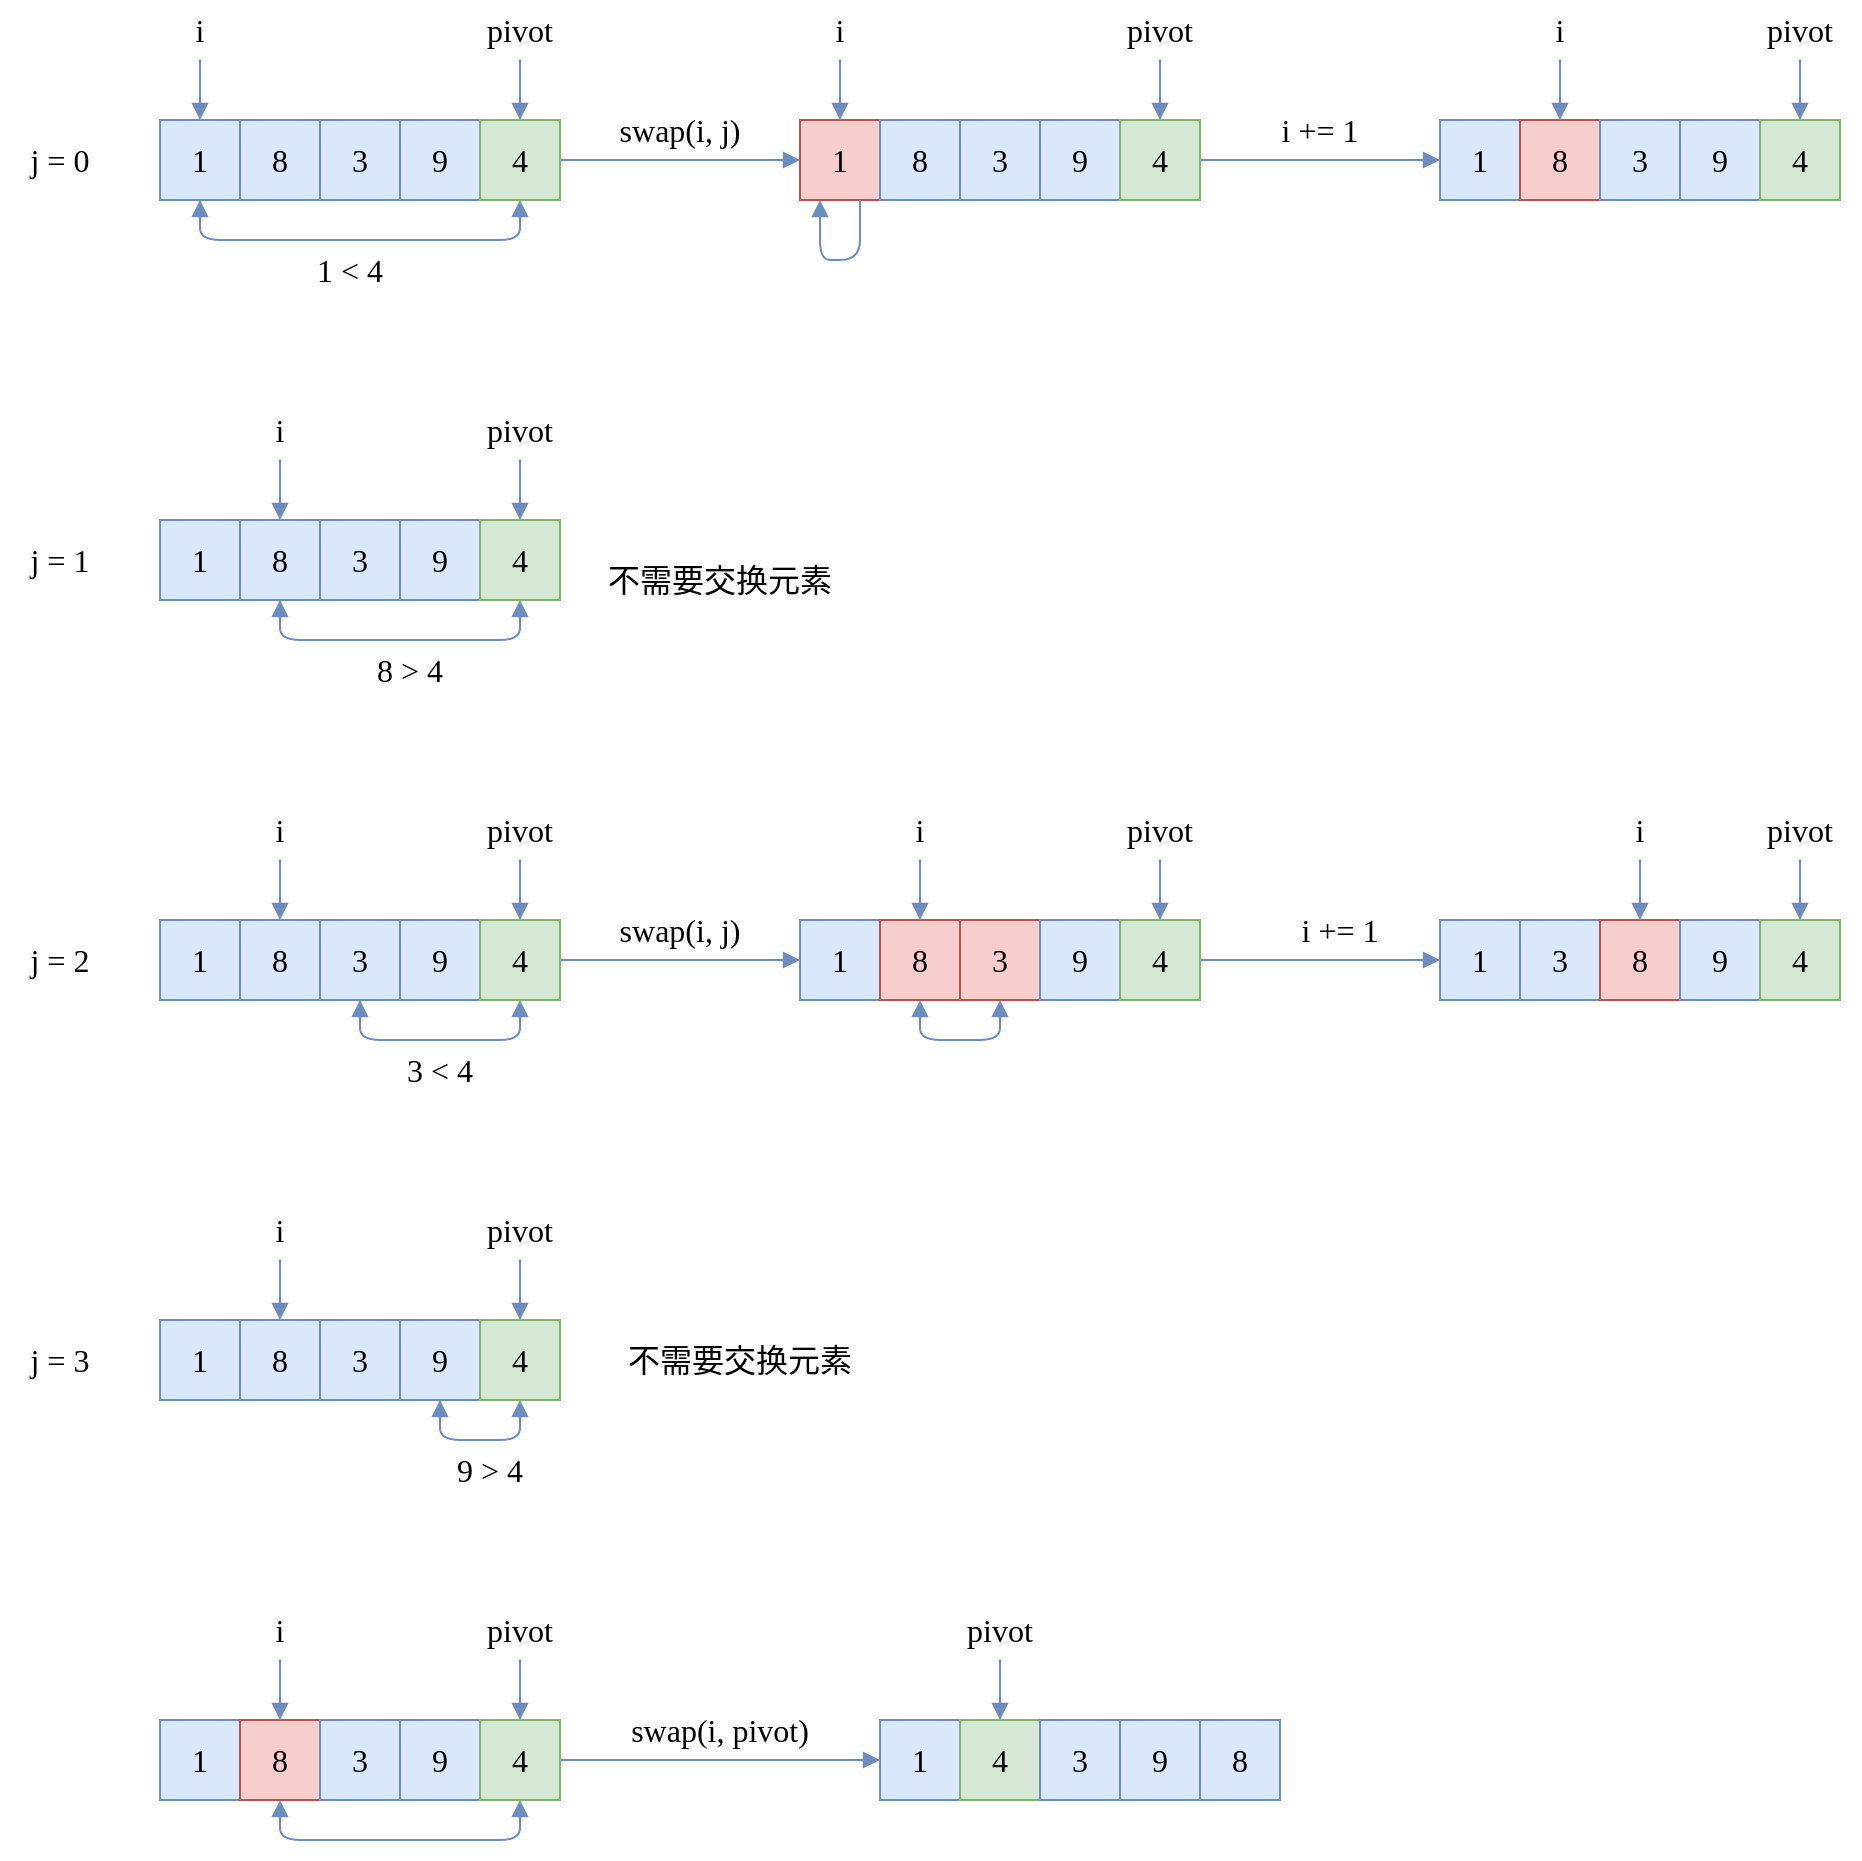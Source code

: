 <mxfile version="24.2.5" type="device">
  <diagram name="Page-1" id="UswiV8kJdXYd4FI-y-HA">
    <mxGraphModel dx="1434" dy="835" grid="1" gridSize="10" guides="1" tooltips="1" connect="1" arrows="1" fold="1" page="1" pageScale="1" pageWidth="850" pageHeight="1100" math="0" shadow="0">
      <root>
        <mxCell id="0" />
        <mxCell id="1" parent="0" />
        <mxCell id="gYxAc6ppp29BtzVol7dR-1" value="1" style="rounded=0;whiteSpace=wrap;html=1;shadow=0;strokeColor=#6c8ebf;strokeWidth=1;fontFamily=Ubuntu;fontSize=16;fontStyle=0;fillColor=#dae8fc;" vertex="1" parent="1">
          <mxGeometry x="320" y="440" width="40" height="40" as="geometry" />
        </mxCell>
        <mxCell id="gYxAc6ppp29BtzVol7dR-2" value="8" style="rounded=0;whiteSpace=wrap;html=1;shadow=0;strokeColor=#6c8ebf;strokeWidth=1;fontFamily=Ubuntu;fontSize=16;fontStyle=0;fillColor=#dae8fc;" vertex="1" parent="1">
          <mxGeometry x="360" y="440" width="40" height="40" as="geometry" />
        </mxCell>
        <mxCell id="gYxAc6ppp29BtzVol7dR-3" value="3" style="rounded=0;whiteSpace=wrap;html=1;shadow=0;strokeColor=#6c8ebf;strokeWidth=1;fontFamily=Ubuntu;fontSize=16;fontStyle=0;fillColor=#dae8fc;" vertex="1" parent="1">
          <mxGeometry x="400" y="440" width="40" height="40" as="geometry" />
        </mxCell>
        <mxCell id="gYxAc6ppp29BtzVol7dR-4" value="9" style="rounded=0;whiteSpace=wrap;html=1;shadow=0;strokeColor=#6c8ebf;strokeWidth=1;fontFamily=Ubuntu;fontSize=16;fontStyle=0;fillColor=#dae8fc;" vertex="1" parent="1">
          <mxGeometry x="440" y="440" width="40" height="40" as="geometry" />
        </mxCell>
        <mxCell id="gYxAc6ppp29BtzVol7dR-37" style="edgeStyle=orthogonalEdgeStyle;rounded=1;orthogonalLoop=1;jettySize=auto;html=1;entryX=0;entryY=0.5;entryDx=0;entryDy=0;shadow=0;strokeColor=#6c8ebf;strokeWidth=1;fontFamily=Ubuntu;fontSize=14;fontStyle=0;endArrow=block;endFill=1;fillColor=#dae8fc;" edge="1" parent="1" source="gYxAc6ppp29BtzVol7dR-5" target="gYxAc6ppp29BtzVol7dR-14">
          <mxGeometry relative="1" as="geometry" />
        </mxCell>
        <mxCell id="gYxAc6ppp29BtzVol7dR-38" style="edgeStyle=orthogonalEdgeStyle;rounded=1;orthogonalLoop=1;jettySize=auto;html=1;entryX=0.5;entryY=1;entryDx=0;entryDy=0;shadow=0;strokeColor=#6c8ebf;strokeWidth=1;fontFamily=Ubuntu;fontSize=14;fontStyle=0;endArrow=block;endFill=1;fillColor=#dae8fc;exitX=0.5;exitY=1;exitDx=0;exitDy=0;startArrow=block;startFill=1;" edge="1" parent="1" source="gYxAc6ppp29BtzVol7dR-5" target="gYxAc6ppp29BtzVol7dR-1">
          <mxGeometry relative="1" as="geometry" />
        </mxCell>
        <mxCell id="gYxAc6ppp29BtzVol7dR-5" value="4" style="rounded=0;whiteSpace=wrap;html=1;shadow=0;strokeColor=#82b366;strokeWidth=1;fontFamily=Ubuntu;fontSize=16;fontStyle=0;fillColor=#d5e8d4;" vertex="1" parent="1">
          <mxGeometry x="480" y="440" width="40" height="40" as="geometry" />
        </mxCell>
        <mxCell id="gYxAc6ppp29BtzVol7dR-7" style="edgeStyle=orthogonalEdgeStyle;rounded=1;orthogonalLoop=1;jettySize=auto;html=1;shadow=0;strokeColor=#6c8ebf;strokeWidth=1;fontFamily=Ubuntu;fontSize=14;fontStyle=0;endArrow=block;endFill=1;fillColor=#dae8fc;" edge="1" parent="1" source="gYxAc6ppp29BtzVol7dR-6" target="gYxAc6ppp29BtzVol7dR-5">
          <mxGeometry relative="1" as="geometry" />
        </mxCell>
        <mxCell id="gYxAc6ppp29BtzVol7dR-6" value="pivot" style="text;html=1;align=center;verticalAlign=middle;whiteSpace=wrap;rounded=0;fontFamily=Ubuntu;fontSize=16;fontStyle=0;" vertex="1" parent="1">
          <mxGeometry x="470" y="380" width="60" height="30" as="geometry" />
        </mxCell>
        <mxCell id="gYxAc6ppp29BtzVol7dR-13" style="edgeStyle=orthogonalEdgeStyle;rounded=1;orthogonalLoop=1;jettySize=auto;html=1;shadow=0;strokeColor=#6c8ebf;strokeWidth=1;fontFamily=Ubuntu;fontSize=14;fontStyle=0;endArrow=block;endFill=1;fillColor=#dae8fc;" edge="1" parent="1" source="gYxAc6ppp29BtzVol7dR-10" target="gYxAc6ppp29BtzVol7dR-1">
          <mxGeometry relative="1" as="geometry" />
        </mxCell>
        <mxCell id="gYxAc6ppp29BtzVol7dR-10" value="i" style="text;html=1;align=center;verticalAlign=middle;whiteSpace=wrap;rounded=0;fontFamily=Ubuntu;fontSize=16;fontStyle=0;" vertex="1" parent="1">
          <mxGeometry x="320" y="380" width="40" height="30" as="geometry" />
        </mxCell>
        <mxCell id="gYxAc6ppp29BtzVol7dR-14" value="1" style="rounded=0;whiteSpace=wrap;html=1;shadow=0;strokeColor=#b85450;strokeWidth=1;fontFamily=Ubuntu;fontSize=16;fontStyle=0;fillColor=#f8cecc;" vertex="1" parent="1">
          <mxGeometry x="640" y="440" width="40" height="40" as="geometry" />
        </mxCell>
        <mxCell id="gYxAc6ppp29BtzVol7dR-15" value="8" style="rounded=0;whiteSpace=wrap;html=1;shadow=0;strokeColor=#6c8ebf;strokeWidth=1;fontFamily=Ubuntu;fontSize=16;fontStyle=0;fillColor=#dae8fc;" vertex="1" parent="1">
          <mxGeometry x="680" y="440" width="40" height="40" as="geometry" />
        </mxCell>
        <mxCell id="gYxAc6ppp29BtzVol7dR-16" value="3" style="rounded=0;whiteSpace=wrap;html=1;shadow=0;strokeColor=#6c8ebf;strokeWidth=1;fontFamily=Ubuntu;fontSize=16;fontStyle=0;fillColor=#dae8fc;" vertex="1" parent="1">
          <mxGeometry x="720" y="440" width="40" height="40" as="geometry" />
        </mxCell>
        <mxCell id="gYxAc6ppp29BtzVol7dR-17" value="9" style="rounded=0;whiteSpace=wrap;html=1;shadow=0;strokeColor=#6c8ebf;strokeWidth=1;fontFamily=Ubuntu;fontSize=16;fontStyle=0;fillColor=#dae8fc;" vertex="1" parent="1">
          <mxGeometry x="760" y="440" width="40" height="40" as="geometry" />
        </mxCell>
        <mxCell id="gYxAc6ppp29BtzVol7dR-81" style="edgeStyle=orthogonalEdgeStyle;rounded=1;orthogonalLoop=1;jettySize=auto;html=1;entryX=0;entryY=0.5;entryDx=0;entryDy=0;shadow=0;strokeColor=#6c8ebf;strokeWidth=1;fontFamily=Ubuntu;fontSize=14;fontStyle=0;endArrow=block;endFill=1;fillColor=#dae8fc;" edge="1" parent="1" source="gYxAc6ppp29BtzVol7dR-18" target="gYxAc6ppp29BtzVol7dR-71">
          <mxGeometry relative="1" as="geometry" />
        </mxCell>
        <mxCell id="gYxAc6ppp29BtzVol7dR-18" value="4" style="rounded=0;whiteSpace=wrap;html=1;shadow=0;strokeColor=#82b366;strokeWidth=1;fontFamily=Ubuntu;fontSize=16;fontStyle=0;fillColor=#d5e8d4;" vertex="1" parent="1">
          <mxGeometry x="800" y="440" width="40" height="40" as="geometry" />
        </mxCell>
        <mxCell id="gYxAc6ppp29BtzVol7dR-19" style="edgeStyle=orthogonalEdgeStyle;rounded=1;orthogonalLoop=1;jettySize=auto;html=1;shadow=0;strokeColor=#6c8ebf;strokeWidth=1;fontFamily=Ubuntu;fontSize=14;fontStyle=0;endArrow=block;endFill=1;fillColor=#dae8fc;" edge="1" source="gYxAc6ppp29BtzVol7dR-20" target="gYxAc6ppp29BtzVol7dR-18" parent="1">
          <mxGeometry relative="1" as="geometry" />
        </mxCell>
        <mxCell id="gYxAc6ppp29BtzVol7dR-20" value="pivot" style="text;html=1;align=center;verticalAlign=middle;whiteSpace=wrap;rounded=0;fontFamily=Ubuntu;fontSize=16;fontStyle=0;" vertex="1" parent="1">
          <mxGeometry x="790" y="380" width="60" height="30" as="geometry" />
        </mxCell>
        <mxCell id="gYxAc6ppp29BtzVol7dR-25" style="edgeStyle=orthogonalEdgeStyle;rounded=1;orthogonalLoop=1;jettySize=auto;html=1;entryX=0.25;entryY=1;entryDx=0;entryDy=0;shadow=0;strokeColor=#6c8ebf;strokeWidth=1;fontFamily=Ubuntu;fontSize=14;fontStyle=0;endArrow=block;endFill=1;fillColor=#dae8fc;exitX=0.75;exitY=1;exitDx=0;exitDy=0;" edge="1" parent="1" source="gYxAc6ppp29BtzVol7dR-14" target="gYxAc6ppp29BtzVol7dR-14">
          <mxGeometry relative="1" as="geometry">
            <Array as="points">
              <mxPoint x="670" y="510" />
              <mxPoint x="650" y="510" />
            </Array>
          </mxGeometry>
        </mxCell>
        <mxCell id="gYxAc6ppp29BtzVol7dR-26" value="1" style="rounded=0;whiteSpace=wrap;html=1;shadow=0;strokeColor=#6c8ebf;strokeWidth=1;fontFamily=Ubuntu;fontSize=16;fontStyle=0;fillColor=#dae8fc;" vertex="1" parent="1">
          <mxGeometry x="320" y="640" width="40" height="40" as="geometry" />
        </mxCell>
        <mxCell id="gYxAc6ppp29BtzVol7dR-27" value="8" style="rounded=0;whiteSpace=wrap;html=1;shadow=0;strokeColor=#6c8ebf;strokeWidth=1;fontFamily=Ubuntu;fontSize=16;fontStyle=0;fillColor=#dae8fc;" vertex="1" parent="1">
          <mxGeometry x="360" y="640" width="40" height="40" as="geometry" />
        </mxCell>
        <mxCell id="gYxAc6ppp29BtzVol7dR-28" value="3" style="rounded=0;whiteSpace=wrap;html=1;shadow=0;strokeColor=#6c8ebf;strokeWidth=1;fontFamily=Ubuntu;fontSize=16;fontStyle=0;fillColor=#dae8fc;" vertex="1" parent="1">
          <mxGeometry x="400" y="640" width="40" height="40" as="geometry" />
        </mxCell>
        <mxCell id="gYxAc6ppp29BtzVol7dR-29" value="9" style="rounded=0;whiteSpace=wrap;html=1;shadow=0;strokeColor=#6c8ebf;strokeWidth=1;fontFamily=Ubuntu;fontSize=16;fontStyle=0;fillColor=#dae8fc;" vertex="1" parent="1">
          <mxGeometry x="440" y="640" width="40" height="40" as="geometry" />
        </mxCell>
        <mxCell id="gYxAc6ppp29BtzVol7dR-39" style="edgeStyle=orthogonalEdgeStyle;rounded=1;orthogonalLoop=1;jettySize=auto;html=1;entryX=0.5;entryY=1;entryDx=0;entryDy=0;shadow=0;strokeColor=#6c8ebf;strokeWidth=1;fontFamily=Ubuntu;fontSize=14;fontStyle=0;endArrow=block;endFill=1;fillColor=#dae8fc;exitX=0.5;exitY=1;exitDx=0;exitDy=0;startArrow=block;startFill=1;" edge="1" parent="1" source="gYxAc6ppp29BtzVol7dR-30" target="gYxAc6ppp29BtzVol7dR-27">
          <mxGeometry relative="1" as="geometry" />
        </mxCell>
        <mxCell id="gYxAc6ppp29BtzVol7dR-30" value="4" style="rounded=0;whiteSpace=wrap;html=1;shadow=0;strokeColor=#82b366;strokeWidth=1;fontFamily=Ubuntu;fontSize=16;fontStyle=0;fillColor=#d5e8d4;" vertex="1" parent="1">
          <mxGeometry x="480" y="640" width="40" height="40" as="geometry" />
        </mxCell>
        <mxCell id="gYxAc6ppp29BtzVol7dR-31" style="edgeStyle=orthogonalEdgeStyle;rounded=1;orthogonalLoop=1;jettySize=auto;html=1;shadow=0;strokeColor=#6c8ebf;strokeWidth=1;fontFamily=Ubuntu;fontSize=14;fontStyle=0;endArrow=block;endFill=1;fillColor=#dae8fc;" edge="1" source="gYxAc6ppp29BtzVol7dR-32" target="gYxAc6ppp29BtzVol7dR-30" parent="1">
          <mxGeometry relative="1" as="geometry" />
        </mxCell>
        <mxCell id="gYxAc6ppp29BtzVol7dR-32" value="pivot" style="text;html=1;align=center;verticalAlign=middle;whiteSpace=wrap;rounded=0;fontFamily=Ubuntu;fontSize=16;fontStyle=0;" vertex="1" parent="1">
          <mxGeometry x="470" y="580" width="60" height="30" as="geometry" />
        </mxCell>
        <mxCell id="gYxAc6ppp29BtzVol7dR-34" style="edgeStyle=orthogonalEdgeStyle;rounded=1;orthogonalLoop=1;jettySize=auto;html=1;shadow=0;strokeColor=#6c8ebf;strokeWidth=1;fontFamily=Ubuntu;fontSize=14;fontStyle=0;endArrow=block;endFill=1;fillColor=#dae8fc;entryX=0.5;entryY=0;entryDx=0;entryDy=0;" edge="1" source="gYxAc6ppp29BtzVol7dR-35" target="gYxAc6ppp29BtzVol7dR-27" parent="1">
          <mxGeometry relative="1" as="geometry">
            <mxPoint x="340" y="640" as="targetPoint" />
          </mxGeometry>
        </mxCell>
        <mxCell id="gYxAc6ppp29BtzVol7dR-35" value="i" style="text;html=1;align=center;verticalAlign=middle;whiteSpace=wrap;rounded=0;fontFamily=Ubuntu;fontSize=16;fontStyle=0;" vertex="1" parent="1">
          <mxGeometry x="360" y="580" width="40" height="30" as="geometry" />
        </mxCell>
        <mxCell id="gYxAc6ppp29BtzVol7dR-36" value="1 &amp;lt; 4" style="text;html=1;align=center;verticalAlign=middle;whiteSpace=wrap;rounded=0;fontFamily=Ubuntu;fontSize=16;fontStyle=0;" vertex="1" parent="1">
          <mxGeometry x="370" y="500" width="90" height="30" as="geometry" />
        </mxCell>
        <mxCell id="gYxAc6ppp29BtzVol7dR-40" value="8 &amp;gt; 4" style="text;html=1;align=center;verticalAlign=middle;whiteSpace=wrap;rounded=0;fontFamily=Ubuntu;fontSize=16;fontStyle=0;" vertex="1" parent="1">
          <mxGeometry x="400" y="700" width="90" height="30" as="geometry" />
        </mxCell>
        <mxCell id="gYxAc6ppp29BtzVol7dR-41" value="不需要交换元素" style="text;html=1;align=center;verticalAlign=middle;whiteSpace=wrap;rounded=0;fontFamily=Ubuntu;fontSize=16;fontStyle=0;" vertex="1" parent="1">
          <mxGeometry x="540" y="655" width="120" height="30" as="geometry" />
        </mxCell>
        <mxCell id="gYxAc6ppp29BtzVol7dR-42" value="1" style="rounded=0;whiteSpace=wrap;html=1;shadow=0;strokeColor=#6c8ebf;strokeWidth=1;fontFamily=Ubuntu;fontSize=16;fontStyle=0;fillColor=#dae8fc;" vertex="1" parent="1">
          <mxGeometry x="320" y="840" width="40" height="40" as="geometry" />
        </mxCell>
        <mxCell id="gYxAc6ppp29BtzVol7dR-43" value="8" style="rounded=0;whiteSpace=wrap;html=1;shadow=0;strokeColor=#6c8ebf;strokeWidth=1;fontFamily=Ubuntu;fontSize=16;fontStyle=0;fillColor=#dae8fc;" vertex="1" parent="1">
          <mxGeometry x="360" y="840" width="40" height="40" as="geometry" />
        </mxCell>
        <mxCell id="gYxAc6ppp29BtzVol7dR-44" value="3" style="rounded=0;whiteSpace=wrap;html=1;shadow=0;strokeColor=#6c8ebf;strokeWidth=1;fontFamily=Ubuntu;fontSize=16;fontStyle=0;fillColor=#dae8fc;" vertex="1" parent="1">
          <mxGeometry x="400" y="840" width="40" height="40" as="geometry" />
        </mxCell>
        <mxCell id="gYxAc6ppp29BtzVol7dR-45" value="9" style="rounded=0;whiteSpace=wrap;html=1;shadow=0;strokeColor=#6c8ebf;strokeWidth=1;fontFamily=Ubuntu;fontSize=16;fontStyle=0;fillColor=#dae8fc;" vertex="1" parent="1">
          <mxGeometry x="440" y="840" width="40" height="40" as="geometry" />
        </mxCell>
        <mxCell id="gYxAc6ppp29BtzVol7dR-46" style="edgeStyle=orthogonalEdgeStyle;rounded=1;orthogonalLoop=1;jettySize=auto;html=1;entryX=0.5;entryY=1;entryDx=0;entryDy=0;shadow=0;strokeColor=#6c8ebf;strokeWidth=1;fontFamily=Ubuntu;fontSize=14;fontStyle=0;endArrow=block;endFill=1;fillColor=#dae8fc;exitX=0.5;exitY=1;exitDx=0;exitDy=0;startArrow=block;startFill=1;" edge="1" source="gYxAc6ppp29BtzVol7dR-47" target="gYxAc6ppp29BtzVol7dR-44" parent="1">
          <mxGeometry relative="1" as="geometry" />
        </mxCell>
        <mxCell id="gYxAc6ppp29BtzVol7dR-66" style="edgeStyle=orthogonalEdgeStyle;rounded=1;orthogonalLoop=1;jettySize=auto;html=1;shadow=0;strokeColor=#6c8ebf;strokeWidth=1;fontFamily=Ubuntu;fontSize=14;fontStyle=0;endArrow=block;endFill=1;fillColor=#dae8fc;" edge="1" parent="1" source="gYxAc6ppp29BtzVol7dR-47" target="gYxAc6ppp29BtzVol7dR-57">
          <mxGeometry relative="1" as="geometry" />
        </mxCell>
        <mxCell id="gYxAc6ppp29BtzVol7dR-47" value="4" style="rounded=0;whiteSpace=wrap;html=1;shadow=0;strokeColor=#82b366;strokeWidth=1;fontFamily=Ubuntu;fontSize=16;fontStyle=0;fillColor=#d5e8d4;" vertex="1" parent="1">
          <mxGeometry x="480" y="840" width="40" height="40" as="geometry" />
        </mxCell>
        <mxCell id="gYxAc6ppp29BtzVol7dR-48" style="edgeStyle=orthogonalEdgeStyle;rounded=1;orthogonalLoop=1;jettySize=auto;html=1;shadow=0;strokeColor=#6c8ebf;strokeWidth=1;fontFamily=Ubuntu;fontSize=14;fontStyle=0;endArrow=block;endFill=1;fillColor=#dae8fc;" edge="1" source="gYxAc6ppp29BtzVol7dR-49" target="gYxAc6ppp29BtzVol7dR-47" parent="1">
          <mxGeometry relative="1" as="geometry" />
        </mxCell>
        <mxCell id="gYxAc6ppp29BtzVol7dR-49" value="pivot" style="text;html=1;align=center;verticalAlign=middle;whiteSpace=wrap;rounded=0;fontFamily=Ubuntu;fontSize=16;fontStyle=0;" vertex="1" parent="1">
          <mxGeometry x="470" y="780" width="60" height="30" as="geometry" />
        </mxCell>
        <mxCell id="gYxAc6ppp29BtzVol7dR-50" style="edgeStyle=orthogonalEdgeStyle;rounded=1;orthogonalLoop=1;jettySize=auto;html=1;shadow=0;strokeColor=#6c8ebf;strokeWidth=1;fontFamily=Ubuntu;fontSize=14;fontStyle=0;endArrow=block;endFill=1;fillColor=#dae8fc;entryX=0.5;entryY=0;entryDx=0;entryDy=0;" edge="1" source="gYxAc6ppp29BtzVol7dR-51" parent="1">
          <mxGeometry relative="1" as="geometry">
            <mxPoint x="380" y="840" as="targetPoint" />
          </mxGeometry>
        </mxCell>
        <mxCell id="gYxAc6ppp29BtzVol7dR-51" value="i" style="text;html=1;align=center;verticalAlign=middle;whiteSpace=wrap;rounded=0;fontFamily=Ubuntu;fontSize=16;fontStyle=0;" vertex="1" parent="1">
          <mxGeometry x="360" y="780" width="40" height="30" as="geometry" />
        </mxCell>
        <mxCell id="gYxAc6ppp29BtzVol7dR-52" value="3 &amp;lt; 4" style="text;html=1;align=center;verticalAlign=middle;whiteSpace=wrap;rounded=0;fontFamily=Ubuntu;fontSize=16;fontStyle=0;" vertex="1" parent="1">
          <mxGeometry x="415" y="900" width="90" height="30" as="geometry" />
        </mxCell>
        <mxCell id="gYxAc6ppp29BtzVol7dR-53" value="j = 0" style="text;html=1;align=center;verticalAlign=middle;whiteSpace=wrap;rounded=0;fontFamily=Ubuntu;fontSize=16;fontStyle=0;" vertex="1" parent="1">
          <mxGeometry x="240" y="445" width="60" height="30" as="geometry" />
        </mxCell>
        <mxCell id="gYxAc6ppp29BtzVol7dR-54" value="j = 1" style="text;html=1;align=center;verticalAlign=middle;whiteSpace=wrap;rounded=0;fontFamily=Ubuntu;fontSize=16;fontStyle=0;" vertex="1" parent="1">
          <mxGeometry x="240" y="645" width="60" height="30" as="geometry" />
        </mxCell>
        <mxCell id="gYxAc6ppp29BtzVol7dR-55" value="j = 2" style="text;html=1;align=center;verticalAlign=middle;whiteSpace=wrap;rounded=0;fontFamily=Ubuntu;fontSize=16;fontStyle=0;" vertex="1" parent="1">
          <mxGeometry x="240" y="845" width="60" height="30" as="geometry" />
        </mxCell>
        <mxCell id="gYxAc6ppp29BtzVol7dR-56" value="swap(i, j)" style="text;html=1;align=center;verticalAlign=middle;whiteSpace=wrap;rounded=0;fontFamily=Ubuntu;fontSize=16;fontStyle=0;" vertex="1" parent="1">
          <mxGeometry x="520" y="430" width="120" height="30" as="geometry" />
        </mxCell>
        <mxCell id="gYxAc6ppp29BtzVol7dR-57" value="1" style="rounded=0;whiteSpace=wrap;html=1;shadow=0;strokeColor=#6c8ebf;strokeWidth=1;fontFamily=Ubuntu;fontSize=16;fontStyle=0;fillColor=#dae8fc;" vertex="1" parent="1">
          <mxGeometry x="640" y="840" width="40" height="40" as="geometry" />
        </mxCell>
        <mxCell id="gYxAc6ppp29BtzVol7dR-58" value="8" style="rounded=0;whiteSpace=wrap;html=1;shadow=0;strokeColor=#b85450;strokeWidth=1;fontFamily=Ubuntu;fontSize=16;fontStyle=0;fillColor=#f8cecc;" vertex="1" parent="1">
          <mxGeometry x="680" y="840" width="40" height="40" as="geometry" />
        </mxCell>
        <mxCell id="gYxAc6ppp29BtzVol7dR-70" style="edgeStyle=orthogonalEdgeStyle;rounded=1;orthogonalLoop=1;jettySize=auto;html=1;entryX=0.5;entryY=1;entryDx=0;entryDy=0;shadow=0;strokeColor=#6c8ebf;strokeWidth=1;fontFamily=Ubuntu;fontSize=14;fontStyle=0;endArrow=block;endFill=1;fillColor=#dae8fc;exitX=0.5;exitY=1;exitDx=0;exitDy=0;startArrow=block;startFill=1;" edge="1" parent="1" source="gYxAc6ppp29BtzVol7dR-59" target="gYxAc6ppp29BtzVol7dR-58">
          <mxGeometry relative="1" as="geometry" />
        </mxCell>
        <mxCell id="gYxAc6ppp29BtzVol7dR-59" value="3" style="rounded=0;whiteSpace=wrap;html=1;shadow=0;strokeColor=#b85450;strokeWidth=1;fontFamily=Ubuntu;fontSize=16;fontStyle=0;fillColor=#f8cecc;" vertex="1" parent="1">
          <mxGeometry x="720" y="840" width="40" height="40" as="geometry" />
        </mxCell>
        <mxCell id="gYxAc6ppp29BtzVol7dR-60" value="9" style="rounded=0;whiteSpace=wrap;html=1;shadow=0;strokeColor=#6c8ebf;strokeWidth=1;fontFamily=Ubuntu;fontSize=16;fontStyle=0;fillColor=#dae8fc;" vertex="1" parent="1">
          <mxGeometry x="760" y="840" width="40" height="40" as="geometry" />
        </mxCell>
        <mxCell id="gYxAc6ppp29BtzVol7dR-104" style="edgeStyle=orthogonalEdgeStyle;rounded=1;orthogonalLoop=1;jettySize=auto;html=1;entryX=0;entryY=0.5;entryDx=0;entryDy=0;shadow=0;strokeColor=#6c8ebf;strokeWidth=1;fontFamily=Ubuntu;fontSize=14;fontStyle=0;endArrow=block;endFill=1;fillColor=#dae8fc;" edge="1" parent="1" source="gYxAc6ppp29BtzVol7dR-61" target="gYxAc6ppp29BtzVol7dR-93">
          <mxGeometry relative="1" as="geometry" />
        </mxCell>
        <mxCell id="gYxAc6ppp29BtzVol7dR-61" value="4" style="rounded=0;whiteSpace=wrap;html=1;shadow=0;strokeColor=#82b366;strokeWidth=1;fontFamily=Ubuntu;fontSize=16;fontStyle=0;fillColor=#d5e8d4;" vertex="1" parent="1">
          <mxGeometry x="800" y="840" width="40" height="40" as="geometry" />
        </mxCell>
        <mxCell id="gYxAc6ppp29BtzVol7dR-62" style="edgeStyle=orthogonalEdgeStyle;rounded=1;orthogonalLoop=1;jettySize=auto;html=1;shadow=0;strokeColor=#6c8ebf;strokeWidth=1;fontFamily=Ubuntu;fontSize=14;fontStyle=0;endArrow=block;endFill=1;fillColor=#dae8fc;" edge="1" source="gYxAc6ppp29BtzVol7dR-63" target="gYxAc6ppp29BtzVol7dR-61" parent="1">
          <mxGeometry relative="1" as="geometry" />
        </mxCell>
        <mxCell id="gYxAc6ppp29BtzVol7dR-63" value="pivot" style="text;html=1;align=center;verticalAlign=middle;whiteSpace=wrap;rounded=0;fontFamily=Ubuntu;fontSize=16;fontStyle=0;" vertex="1" parent="1">
          <mxGeometry x="790" y="780" width="60" height="30" as="geometry" />
        </mxCell>
        <mxCell id="gYxAc6ppp29BtzVol7dR-71" value="1" style="rounded=0;whiteSpace=wrap;html=1;shadow=0;strokeColor=#6c8ebf;strokeWidth=1;fontFamily=Ubuntu;fontSize=16;fontStyle=0;fillColor=#dae8fc;" vertex="1" parent="1">
          <mxGeometry x="960" y="440" width="40" height="40" as="geometry" />
        </mxCell>
        <mxCell id="gYxAc6ppp29BtzVol7dR-72" value="8" style="rounded=0;whiteSpace=wrap;html=1;shadow=0;strokeColor=#b85450;strokeWidth=1;fontFamily=Ubuntu;fontSize=16;fontStyle=0;fillColor=#f8cecc;" vertex="1" parent="1">
          <mxGeometry x="1000" y="440" width="40" height="40" as="geometry" />
        </mxCell>
        <mxCell id="gYxAc6ppp29BtzVol7dR-73" value="3" style="rounded=0;whiteSpace=wrap;html=1;shadow=0;strokeColor=#6c8ebf;strokeWidth=1;fontFamily=Ubuntu;fontSize=16;fontStyle=0;fillColor=#dae8fc;" vertex="1" parent="1">
          <mxGeometry x="1040" y="440" width="40" height="40" as="geometry" />
        </mxCell>
        <mxCell id="gYxAc6ppp29BtzVol7dR-74" value="9" style="rounded=0;whiteSpace=wrap;html=1;shadow=0;strokeColor=#6c8ebf;strokeWidth=1;fontFamily=Ubuntu;fontSize=16;fontStyle=0;fillColor=#dae8fc;" vertex="1" parent="1">
          <mxGeometry x="1080" y="440" width="40" height="40" as="geometry" />
        </mxCell>
        <mxCell id="gYxAc6ppp29BtzVol7dR-75" value="4" style="rounded=0;whiteSpace=wrap;html=1;shadow=0;strokeColor=#82b366;strokeWidth=1;fontFamily=Ubuntu;fontSize=16;fontStyle=0;fillColor=#d5e8d4;" vertex="1" parent="1">
          <mxGeometry x="1120" y="440" width="40" height="40" as="geometry" />
        </mxCell>
        <mxCell id="gYxAc6ppp29BtzVol7dR-76" style="edgeStyle=orthogonalEdgeStyle;rounded=1;orthogonalLoop=1;jettySize=auto;html=1;shadow=0;strokeColor=#6c8ebf;strokeWidth=1;fontFamily=Ubuntu;fontSize=14;fontStyle=0;endArrow=block;endFill=1;fillColor=#dae8fc;" edge="1" source="gYxAc6ppp29BtzVol7dR-77" target="gYxAc6ppp29BtzVol7dR-75" parent="1">
          <mxGeometry relative="1" as="geometry" />
        </mxCell>
        <mxCell id="gYxAc6ppp29BtzVol7dR-77" value="pivot" style="text;html=1;align=center;verticalAlign=middle;whiteSpace=wrap;rounded=0;fontFamily=Ubuntu;fontSize=16;fontStyle=0;" vertex="1" parent="1">
          <mxGeometry x="1110" y="380" width="60" height="30" as="geometry" />
        </mxCell>
        <mxCell id="gYxAc6ppp29BtzVol7dR-79" style="edgeStyle=orthogonalEdgeStyle;rounded=1;orthogonalLoop=1;jettySize=auto;html=1;shadow=0;strokeColor=#6c8ebf;strokeWidth=1;fontFamily=Ubuntu;fontSize=14;fontStyle=0;endArrow=block;endFill=1;fillColor=#dae8fc;" edge="1" source="gYxAc6ppp29BtzVol7dR-80" parent="1">
          <mxGeometry relative="1" as="geometry">
            <mxPoint x="1020" y="440" as="targetPoint" />
          </mxGeometry>
        </mxCell>
        <mxCell id="gYxAc6ppp29BtzVol7dR-80" value="i" style="text;html=1;align=center;verticalAlign=middle;whiteSpace=wrap;rounded=0;fontFamily=Ubuntu;fontSize=16;fontStyle=0;" vertex="1" parent="1">
          <mxGeometry x="1000" y="380" width="40" height="30" as="geometry" />
        </mxCell>
        <mxCell id="gYxAc6ppp29BtzVol7dR-82" value="swap(i, j)" style="text;html=1;align=center;verticalAlign=middle;whiteSpace=wrap;rounded=0;fontFamily=Ubuntu;fontSize=16;fontStyle=0;" vertex="1" parent="1">
          <mxGeometry x="520" y="830" width="120" height="30" as="geometry" />
        </mxCell>
        <mxCell id="gYxAc6ppp29BtzVol7dR-83" value="i += 1" style="text;html=1;align=center;verticalAlign=middle;whiteSpace=wrap;rounded=0;fontFamily=Ubuntu;fontSize=16;fontStyle=0;" vertex="1" parent="1">
          <mxGeometry x="840" y="430" width="120" height="30" as="geometry" />
        </mxCell>
        <mxCell id="gYxAc6ppp29BtzVol7dR-84" style="edgeStyle=orthogonalEdgeStyle;rounded=1;orthogonalLoop=1;jettySize=auto;html=1;shadow=0;strokeColor=#6c8ebf;strokeWidth=1;fontFamily=Ubuntu;fontSize=14;fontStyle=0;endArrow=block;endFill=1;fillColor=#dae8fc;" edge="1" source="gYxAc6ppp29BtzVol7dR-85" parent="1">
          <mxGeometry relative="1" as="geometry">
            <mxPoint x="660" y="440" as="targetPoint" />
          </mxGeometry>
        </mxCell>
        <mxCell id="gYxAc6ppp29BtzVol7dR-85" value="i" style="text;html=1;align=center;verticalAlign=middle;whiteSpace=wrap;rounded=0;fontFamily=Ubuntu;fontSize=16;fontStyle=0;" vertex="1" parent="1">
          <mxGeometry x="640" y="380" width="40" height="30" as="geometry" />
        </mxCell>
        <mxCell id="gYxAc6ppp29BtzVol7dR-91" style="edgeStyle=orthogonalEdgeStyle;rounded=1;orthogonalLoop=1;jettySize=auto;html=1;shadow=0;strokeColor=#6c8ebf;strokeWidth=1;fontFamily=Ubuntu;fontSize=14;fontStyle=0;endArrow=block;endFill=1;fillColor=#dae8fc;entryX=0.5;entryY=0;entryDx=0;entryDy=0;" edge="1" source="gYxAc6ppp29BtzVol7dR-92" parent="1">
          <mxGeometry relative="1" as="geometry">
            <mxPoint x="700" y="840" as="targetPoint" />
          </mxGeometry>
        </mxCell>
        <mxCell id="gYxAc6ppp29BtzVol7dR-92" value="i" style="text;html=1;align=center;verticalAlign=middle;whiteSpace=wrap;rounded=0;fontFamily=Ubuntu;fontSize=16;fontStyle=0;" vertex="1" parent="1">
          <mxGeometry x="680" y="780" width="40" height="30" as="geometry" />
        </mxCell>
        <mxCell id="gYxAc6ppp29BtzVol7dR-93" value="1" style="rounded=0;whiteSpace=wrap;html=1;shadow=0;strokeColor=#6c8ebf;strokeWidth=1;fontFamily=Ubuntu;fontSize=16;fontStyle=0;fillColor=#dae8fc;" vertex="1" parent="1">
          <mxGeometry x="960" y="840" width="40" height="40" as="geometry" />
        </mxCell>
        <mxCell id="gYxAc6ppp29BtzVol7dR-94" value="3" style="rounded=0;whiteSpace=wrap;html=1;shadow=0;strokeColor=#6c8ebf;strokeWidth=1;fontFamily=Ubuntu;fontSize=16;fontStyle=0;fillColor=#dae8fc;" vertex="1" parent="1">
          <mxGeometry x="1000" y="840" width="40" height="40" as="geometry" />
        </mxCell>
        <mxCell id="gYxAc6ppp29BtzVol7dR-96" value="8" style="rounded=0;whiteSpace=wrap;html=1;shadow=0;strokeColor=#b85450;strokeWidth=1;fontFamily=Ubuntu;fontSize=16;fontStyle=0;fillColor=#f8cecc;" vertex="1" parent="1">
          <mxGeometry x="1040" y="840" width="40" height="40" as="geometry" />
        </mxCell>
        <mxCell id="gYxAc6ppp29BtzVol7dR-97" value="9" style="rounded=0;whiteSpace=wrap;html=1;shadow=0;strokeColor=#6c8ebf;strokeWidth=1;fontFamily=Ubuntu;fontSize=16;fontStyle=0;fillColor=#dae8fc;" vertex="1" parent="1">
          <mxGeometry x="1080" y="840" width="40" height="40" as="geometry" />
        </mxCell>
        <mxCell id="gYxAc6ppp29BtzVol7dR-98" value="4" style="rounded=0;whiteSpace=wrap;html=1;shadow=0;strokeColor=#82b366;strokeWidth=1;fontFamily=Ubuntu;fontSize=16;fontStyle=0;fillColor=#d5e8d4;" vertex="1" parent="1">
          <mxGeometry x="1120" y="840" width="40" height="40" as="geometry" />
        </mxCell>
        <mxCell id="gYxAc6ppp29BtzVol7dR-99" style="edgeStyle=orthogonalEdgeStyle;rounded=1;orthogonalLoop=1;jettySize=auto;html=1;shadow=0;strokeColor=#6c8ebf;strokeWidth=1;fontFamily=Ubuntu;fontSize=14;fontStyle=0;endArrow=block;endFill=1;fillColor=#dae8fc;" edge="1" source="gYxAc6ppp29BtzVol7dR-100" target="gYxAc6ppp29BtzVol7dR-98" parent="1">
          <mxGeometry relative="1" as="geometry" />
        </mxCell>
        <mxCell id="gYxAc6ppp29BtzVol7dR-100" value="pivot" style="text;html=1;align=center;verticalAlign=middle;whiteSpace=wrap;rounded=0;fontFamily=Ubuntu;fontSize=16;fontStyle=0;" vertex="1" parent="1">
          <mxGeometry x="1110" y="780" width="60" height="30" as="geometry" />
        </mxCell>
        <mxCell id="gYxAc6ppp29BtzVol7dR-101" style="edgeStyle=orthogonalEdgeStyle;rounded=1;orthogonalLoop=1;jettySize=auto;html=1;shadow=0;strokeColor=#6c8ebf;strokeWidth=1;fontFamily=Ubuntu;fontSize=14;fontStyle=0;endArrow=block;endFill=1;fillColor=#dae8fc;entryX=0.5;entryY=0;entryDx=0;entryDy=0;" edge="1" source="gYxAc6ppp29BtzVol7dR-102" parent="1">
          <mxGeometry relative="1" as="geometry">
            <mxPoint x="1060" y="840" as="targetPoint" />
          </mxGeometry>
        </mxCell>
        <mxCell id="gYxAc6ppp29BtzVol7dR-102" value="i" style="text;html=1;align=center;verticalAlign=middle;whiteSpace=wrap;rounded=0;fontFamily=Ubuntu;fontSize=16;fontStyle=0;" vertex="1" parent="1">
          <mxGeometry x="1040" y="780" width="40" height="30" as="geometry" />
        </mxCell>
        <mxCell id="gYxAc6ppp29BtzVol7dR-103" value="i += 1" style="text;html=1;align=center;verticalAlign=middle;whiteSpace=wrap;rounded=0;fontFamily=Ubuntu;fontSize=16;fontStyle=0;" vertex="1" parent="1">
          <mxGeometry x="850" y="830" width="120" height="30" as="geometry" />
        </mxCell>
        <mxCell id="gYxAc6ppp29BtzVol7dR-140" value="1" style="rounded=0;whiteSpace=wrap;html=1;shadow=0;strokeColor=#6c8ebf;strokeWidth=1;fontFamily=Ubuntu;fontSize=16;fontStyle=0;fillColor=#dae8fc;" vertex="1" parent="1">
          <mxGeometry x="320" y="1040" width="40" height="40" as="geometry" />
        </mxCell>
        <mxCell id="gYxAc6ppp29BtzVol7dR-141" value="8" style="rounded=0;whiteSpace=wrap;html=1;shadow=0;strokeColor=#6c8ebf;strokeWidth=1;fontFamily=Ubuntu;fontSize=16;fontStyle=0;fillColor=#dae8fc;" vertex="1" parent="1">
          <mxGeometry x="360" y="1040" width="40" height="40" as="geometry" />
        </mxCell>
        <mxCell id="gYxAc6ppp29BtzVol7dR-142" value="3" style="rounded=0;whiteSpace=wrap;html=1;shadow=0;strokeColor=#6c8ebf;strokeWidth=1;fontFamily=Ubuntu;fontSize=16;fontStyle=0;fillColor=#dae8fc;" vertex="1" parent="1">
          <mxGeometry x="400" y="1040" width="40" height="40" as="geometry" />
        </mxCell>
        <mxCell id="gYxAc6ppp29BtzVol7dR-143" value="9" style="rounded=0;whiteSpace=wrap;html=1;shadow=0;strokeColor=#6c8ebf;strokeWidth=1;fontFamily=Ubuntu;fontSize=16;fontStyle=0;fillColor=#dae8fc;" vertex="1" parent="1">
          <mxGeometry x="440" y="1040" width="40" height="40" as="geometry" />
        </mxCell>
        <mxCell id="gYxAc6ppp29BtzVol7dR-144" style="edgeStyle=orthogonalEdgeStyle;rounded=1;orthogonalLoop=1;jettySize=auto;html=1;entryX=0.5;entryY=1;entryDx=0;entryDy=0;shadow=0;strokeColor=#6c8ebf;strokeWidth=1;fontFamily=Ubuntu;fontSize=14;fontStyle=0;endArrow=block;endFill=1;fillColor=#dae8fc;exitX=0.5;exitY=1;exitDx=0;exitDy=0;startArrow=block;startFill=1;" edge="1" source="gYxAc6ppp29BtzVol7dR-145" target="gYxAc6ppp29BtzVol7dR-143" parent="1">
          <mxGeometry relative="1" as="geometry" />
        </mxCell>
        <mxCell id="gYxAc6ppp29BtzVol7dR-145" value="4" style="rounded=0;whiteSpace=wrap;html=1;shadow=0;strokeColor=#82b366;strokeWidth=1;fontFamily=Ubuntu;fontSize=16;fontStyle=0;fillColor=#d5e8d4;" vertex="1" parent="1">
          <mxGeometry x="480" y="1040" width="40" height="40" as="geometry" />
        </mxCell>
        <mxCell id="gYxAc6ppp29BtzVol7dR-146" style="edgeStyle=orthogonalEdgeStyle;rounded=1;orthogonalLoop=1;jettySize=auto;html=1;shadow=0;strokeColor=#6c8ebf;strokeWidth=1;fontFamily=Ubuntu;fontSize=14;fontStyle=0;endArrow=block;endFill=1;fillColor=#dae8fc;" edge="1" source="gYxAc6ppp29BtzVol7dR-147" target="gYxAc6ppp29BtzVol7dR-145" parent="1">
          <mxGeometry relative="1" as="geometry" />
        </mxCell>
        <mxCell id="gYxAc6ppp29BtzVol7dR-147" value="pivot" style="text;html=1;align=center;verticalAlign=middle;whiteSpace=wrap;rounded=0;fontFamily=Ubuntu;fontSize=16;fontStyle=0;" vertex="1" parent="1">
          <mxGeometry x="470" y="980" width="60" height="30" as="geometry" />
        </mxCell>
        <mxCell id="gYxAc6ppp29BtzVol7dR-148" style="edgeStyle=orthogonalEdgeStyle;rounded=1;orthogonalLoop=1;jettySize=auto;html=1;shadow=0;strokeColor=#6c8ebf;strokeWidth=1;fontFamily=Ubuntu;fontSize=14;fontStyle=0;endArrow=block;endFill=1;fillColor=#dae8fc;entryX=0.5;entryY=0;entryDx=0;entryDy=0;" edge="1" source="gYxAc6ppp29BtzVol7dR-149" parent="1">
          <mxGeometry relative="1" as="geometry">
            <mxPoint x="380" y="1040" as="targetPoint" />
          </mxGeometry>
        </mxCell>
        <mxCell id="gYxAc6ppp29BtzVol7dR-149" value="i" style="text;html=1;align=center;verticalAlign=middle;whiteSpace=wrap;rounded=0;fontFamily=Ubuntu;fontSize=16;fontStyle=0;" vertex="1" parent="1">
          <mxGeometry x="360" y="980" width="40" height="30" as="geometry" />
        </mxCell>
        <mxCell id="gYxAc6ppp29BtzVol7dR-150" value="9 &amp;gt; 4" style="text;html=1;align=center;verticalAlign=middle;whiteSpace=wrap;rounded=0;fontFamily=Ubuntu;fontSize=16;fontStyle=0;" vertex="1" parent="1">
          <mxGeometry x="440" y="1100" width="90" height="30" as="geometry" />
        </mxCell>
        <mxCell id="gYxAc6ppp29BtzVol7dR-151" value="j = 3" style="text;html=1;align=center;verticalAlign=middle;whiteSpace=wrap;rounded=0;fontFamily=Ubuntu;fontSize=16;fontStyle=0;" vertex="1" parent="1">
          <mxGeometry x="240" y="1045" width="60" height="30" as="geometry" />
        </mxCell>
        <mxCell id="gYxAc6ppp29BtzVol7dR-152" value="不需要交换元素" style="text;html=1;align=center;verticalAlign=middle;whiteSpace=wrap;rounded=0;fontFamily=Ubuntu;fontSize=16;fontStyle=0;" vertex="1" parent="1">
          <mxGeometry x="550" y="1045" width="120" height="30" as="geometry" />
        </mxCell>
        <mxCell id="gYxAc6ppp29BtzVol7dR-153" value="1" style="rounded=0;whiteSpace=wrap;html=1;shadow=0;strokeColor=#6c8ebf;strokeWidth=1;fontFamily=Ubuntu;fontSize=16;fontStyle=0;fillColor=#dae8fc;" vertex="1" parent="1">
          <mxGeometry x="320" y="1240" width="40" height="40" as="geometry" />
        </mxCell>
        <mxCell id="gYxAc6ppp29BtzVol7dR-154" value="8" style="rounded=0;whiteSpace=wrap;html=1;shadow=0;strokeColor=#b85450;strokeWidth=1;fontFamily=Ubuntu;fontSize=16;fontStyle=0;fillColor=#f8cecc;" vertex="1" parent="1">
          <mxGeometry x="360" y="1240" width="40" height="40" as="geometry" />
        </mxCell>
        <mxCell id="gYxAc6ppp29BtzVol7dR-155" value="3" style="rounded=0;whiteSpace=wrap;html=1;shadow=0;strokeColor=#6c8ebf;strokeWidth=1;fontFamily=Ubuntu;fontSize=16;fontStyle=0;fillColor=#dae8fc;" vertex="1" parent="1">
          <mxGeometry x="400" y="1240" width="40" height="40" as="geometry" />
        </mxCell>
        <mxCell id="gYxAc6ppp29BtzVol7dR-156" value="9" style="rounded=0;whiteSpace=wrap;html=1;shadow=0;strokeColor=#6c8ebf;strokeWidth=1;fontFamily=Ubuntu;fontSize=16;fontStyle=0;fillColor=#dae8fc;" vertex="1" parent="1">
          <mxGeometry x="440" y="1240" width="40" height="40" as="geometry" />
        </mxCell>
        <mxCell id="gYxAc6ppp29BtzVol7dR-164" style="edgeStyle=orthogonalEdgeStyle;rounded=1;orthogonalLoop=1;jettySize=auto;html=1;entryX=0.5;entryY=1;entryDx=0;entryDy=0;shadow=0;strokeColor=#6c8ebf;strokeWidth=1;fontFamily=Ubuntu;fontSize=14;fontStyle=0;endArrow=block;endFill=1;fillColor=#dae8fc;exitX=0.5;exitY=1;exitDx=0;exitDy=0;startArrow=block;startFill=1;" edge="1" parent="1" source="gYxAc6ppp29BtzVol7dR-158" target="gYxAc6ppp29BtzVol7dR-154">
          <mxGeometry relative="1" as="geometry" />
        </mxCell>
        <mxCell id="gYxAc6ppp29BtzVol7dR-174" style="edgeStyle=orthogonalEdgeStyle;rounded=1;orthogonalLoop=1;jettySize=auto;html=1;entryX=0;entryY=0.5;entryDx=0;entryDy=0;shadow=0;strokeColor=#6c8ebf;strokeWidth=1;fontFamily=Ubuntu;fontSize=14;fontStyle=0;endArrow=block;endFill=1;fillColor=#dae8fc;" edge="1" parent="1" source="gYxAc6ppp29BtzVol7dR-158" target="gYxAc6ppp29BtzVol7dR-166">
          <mxGeometry relative="1" as="geometry" />
        </mxCell>
        <mxCell id="gYxAc6ppp29BtzVol7dR-158" value="4" style="rounded=0;whiteSpace=wrap;html=1;shadow=0;strokeColor=#82b366;strokeWidth=1;fontFamily=Ubuntu;fontSize=16;fontStyle=0;fillColor=#d5e8d4;" vertex="1" parent="1">
          <mxGeometry x="480" y="1240" width="40" height="40" as="geometry" />
        </mxCell>
        <mxCell id="gYxAc6ppp29BtzVol7dR-159" style="edgeStyle=orthogonalEdgeStyle;rounded=1;orthogonalLoop=1;jettySize=auto;html=1;shadow=0;strokeColor=#6c8ebf;strokeWidth=1;fontFamily=Ubuntu;fontSize=14;fontStyle=0;endArrow=block;endFill=1;fillColor=#dae8fc;" edge="1" source="gYxAc6ppp29BtzVol7dR-160" target="gYxAc6ppp29BtzVol7dR-158" parent="1">
          <mxGeometry relative="1" as="geometry" />
        </mxCell>
        <mxCell id="gYxAc6ppp29BtzVol7dR-160" value="pivot" style="text;html=1;align=center;verticalAlign=middle;whiteSpace=wrap;rounded=0;fontFamily=Ubuntu;fontSize=16;fontStyle=0;" vertex="1" parent="1">
          <mxGeometry x="470" y="1180" width="60" height="30" as="geometry" />
        </mxCell>
        <mxCell id="gYxAc6ppp29BtzVol7dR-161" style="edgeStyle=orthogonalEdgeStyle;rounded=1;orthogonalLoop=1;jettySize=auto;html=1;shadow=0;strokeColor=#6c8ebf;strokeWidth=1;fontFamily=Ubuntu;fontSize=14;fontStyle=0;endArrow=block;endFill=1;fillColor=#dae8fc;entryX=0.5;entryY=0;entryDx=0;entryDy=0;" edge="1" source="gYxAc6ppp29BtzVol7dR-162" parent="1">
          <mxGeometry relative="1" as="geometry">
            <mxPoint x="380" y="1240" as="targetPoint" />
          </mxGeometry>
        </mxCell>
        <mxCell id="gYxAc6ppp29BtzVol7dR-162" value="i" style="text;html=1;align=center;verticalAlign=middle;whiteSpace=wrap;rounded=0;fontFamily=Ubuntu;fontSize=16;fontStyle=0;" vertex="1" parent="1">
          <mxGeometry x="360" y="1180" width="40" height="30" as="geometry" />
        </mxCell>
        <mxCell id="gYxAc6ppp29BtzVol7dR-165" value="swap(i, pivot)" style="text;html=1;align=center;verticalAlign=middle;whiteSpace=wrap;rounded=0;fontFamily=Ubuntu;fontSize=16;fontStyle=0;" vertex="1" parent="1">
          <mxGeometry x="540" y="1230" width="120" height="30" as="geometry" />
        </mxCell>
        <mxCell id="gYxAc6ppp29BtzVol7dR-166" value="1" style="rounded=0;whiteSpace=wrap;html=1;shadow=0;strokeColor=#6c8ebf;strokeWidth=1;fontFamily=Ubuntu;fontSize=16;fontStyle=0;fillColor=#dae8fc;" vertex="1" parent="1">
          <mxGeometry x="680" y="1240" width="40" height="40" as="geometry" />
        </mxCell>
        <mxCell id="gYxAc6ppp29BtzVol7dR-167" value="4" style="rounded=0;whiteSpace=wrap;html=1;shadow=0;strokeColor=#82b366;strokeWidth=1;fontFamily=Ubuntu;fontSize=16;fontStyle=0;fillColor=#d5e8d4;" vertex="1" parent="1">
          <mxGeometry x="720" y="1240" width="40" height="40" as="geometry" />
        </mxCell>
        <mxCell id="gYxAc6ppp29BtzVol7dR-168" value="3" style="rounded=0;whiteSpace=wrap;html=1;shadow=0;strokeColor=#6c8ebf;strokeWidth=1;fontFamily=Ubuntu;fontSize=16;fontStyle=0;fillColor=#dae8fc;" vertex="1" parent="1">
          <mxGeometry x="760" y="1240" width="40" height="40" as="geometry" />
        </mxCell>
        <mxCell id="gYxAc6ppp29BtzVol7dR-169" value="9" style="rounded=0;whiteSpace=wrap;html=1;shadow=0;strokeColor=#6c8ebf;strokeWidth=1;fontFamily=Ubuntu;fontSize=16;fontStyle=0;fillColor=#dae8fc;" vertex="1" parent="1">
          <mxGeometry x="800" y="1240" width="40" height="40" as="geometry" />
        </mxCell>
        <mxCell id="gYxAc6ppp29BtzVol7dR-170" value="8" style="rounded=0;whiteSpace=wrap;html=1;shadow=0;strokeColor=#6c8ebf;strokeWidth=1;fontFamily=Ubuntu;fontSize=16;fontStyle=0;fillColor=#dae8fc;" vertex="1" parent="1">
          <mxGeometry x="840" y="1240" width="40" height="40" as="geometry" />
        </mxCell>
        <mxCell id="gYxAc6ppp29BtzVol7dR-172" style="edgeStyle=orthogonalEdgeStyle;rounded=1;orthogonalLoop=1;jettySize=auto;html=1;shadow=0;strokeColor=#6c8ebf;strokeWidth=1;fontFamily=Ubuntu;fontSize=14;fontStyle=0;endArrow=block;endFill=1;fillColor=#dae8fc;entryX=0.5;entryY=0;entryDx=0;entryDy=0;" edge="1" parent="1">
          <mxGeometry relative="1" as="geometry">
            <mxPoint x="740" y="1210" as="sourcePoint" />
            <mxPoint x="740" y="1240" as="targetPoint" />
          </mxGeometry>
        </mxCell>
        <mxCell id="gYxAc6ppp29BtzVol7dR-173" value="pivot" style="text;html=1;align=center;verticalAlign=middle;whiteSpace=wrap;rounded=0;fontFamily=Ubuntu;fontSize=16;fontStyle=0;" vertex="1" parent="1">
          <mxGeometry x="710" y="1180" width="60" height="30" as="geometry" />
        </mxCell>
      </root>
    </mxGraphModel>
  </diagram>
</mxfile>
